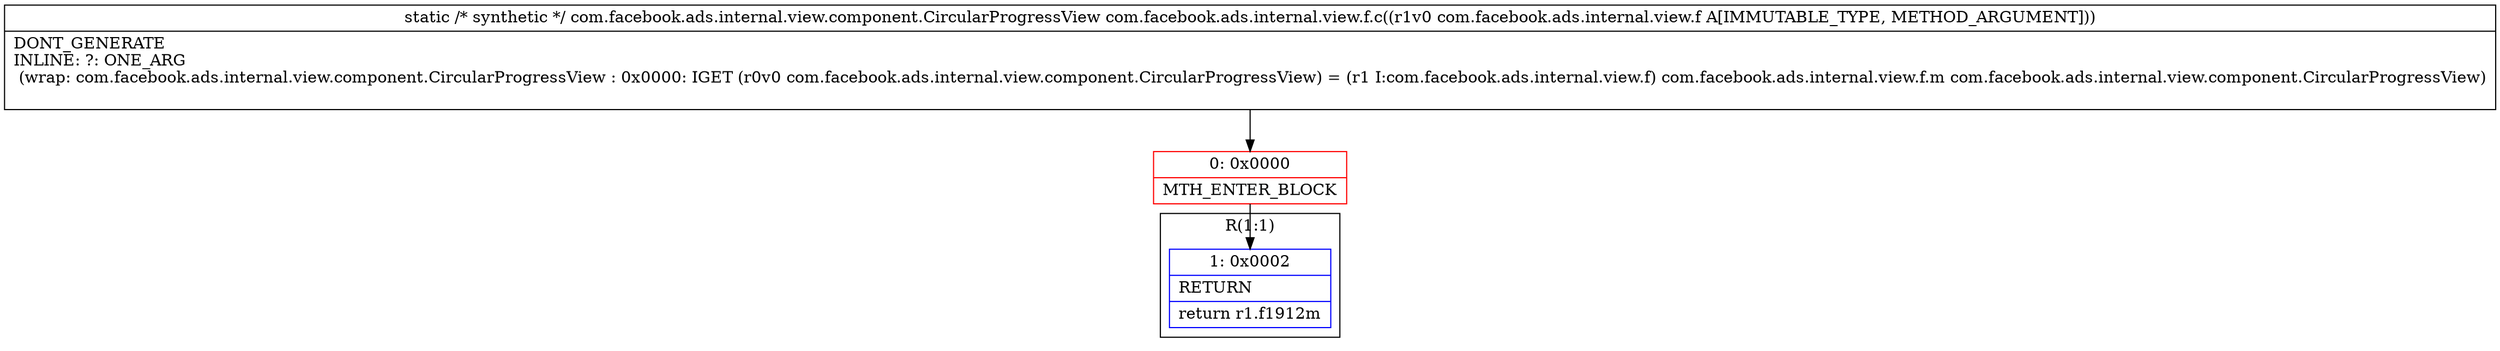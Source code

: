 digraph "CFG forcom.facebook.ads.internal.view.f.c(Lcom\/facebook\/ads\/internal\/view\/f;)Lcom\/facebook\/ads\/internal\/view\/component\/CircularProgressView;" {
subgraph cluster_Region_964329340 {
label = "R(1:1)";
node [shape=record,color=blue];
Node_1 [shape=record,label="{1\:\ 0x0002|RETURN\l|return r1.f1912m\l}"];
}
Node_0 [shape=record,color=red,label="{0\:\ 0x0000|MTH_ENTER_BLOCK\l}"];
MethodNode[shape=record,label="{static \/* synthetic *\/ com.facebook.ads.internal.view.component.CircularProgressView com.facebook.ads.internal.view.f.c((r1v0 com.facebook.ads.internal.view.f A[IMMUTABLE_TYPE, METHOD_ARGUMENT]))  | DONT_GENERATE\lINLINE: ?: ONE_ARG  \l  (wrap: com.facebook.ads.internal.view.component.CircularProgressView : 0x0000: IGET  (r0v0 com.facebook.ads.internal.view.component.CircularProgressView) = (r1 I:com.facebook.ads.internal.view.f) com.facebook.ads.internal.view.f.m com.facebook.ads.internal.view.component.CircularProgressView)\l\l}"];
MethodNode -> Node_0;
Node_0 -> Node_1;
}

